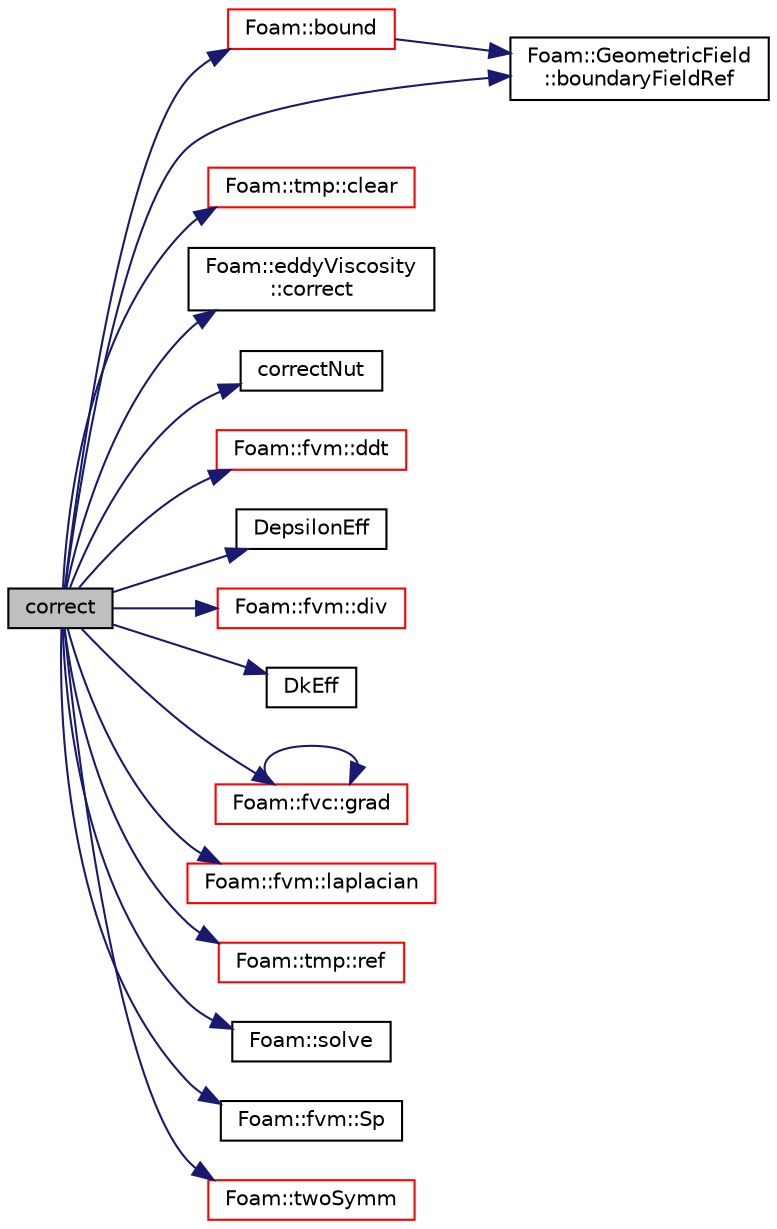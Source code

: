 digraph "correct"
{
  bgcolor="transparent";
  edge [fontname="Helvetica",fontsize="10",labelfontname="Helvetica",labelfontsize="10"];
  node [fontname="Helvetica",fontsize="10",shape=record];
  rankdir="LR";
  Node1 [label="correct",height=0.2,width=0.4,color="black", fillcolor="grey75", style="filled", fontcolor="black"];
  Node1 -> Node2 [color="midnightblue",fontsize="10",style="solid",fontname="Helvetica"];
  Node2 [label="Foam::bound",height=0.2,width=0.4,color="red",URL="$a10979.html#a334b2a2d0ce7997d360f7a018174a077",tooltip="Bound the given scalar field if it has gone unbounded. "];
  Node2 -> Node3 [color="midnightblue",fontsize="10",style="solid",fontname="Helvetica"];
  Node3 [label="Foam::GeometricField\l::boundaryFieldRef",height=0.2,width=0.4,color="black",URL="$a00933.html#af3831c9fea9f6ae7532a6d57cc67c959",tooltip="Return a reference to the boundary field. "];
  Node1 -> Node3 [color="midnightblue",fontsize="10",style="solid",fontname="Helvetica"];
  Node1 -> Node4 [color="midnightblue",fontsize="10",style="solid",fontname="Helvetica"];
  Node4 [label="Foam::tmp::clear",height=0.2,width=0.4,color="red",URL="$a02694.html#a5b0c20bea8c40bf73b3160cb1e0da350",tooltip="If object pointer points to valid object: "];
  Node1 -> Node5 [color="midnightblue",fontsize="10",style="solid",fontname="Helvetica"];
  Node5 [label="Foam::eddyViscosity\l::correct",height=0.2,width=0.4,color="black",URL="$a00620.html#aa4d8a8ca44f2b13f84ba64733f6e0252",tooltip="Solve the turbulence equations and correct the turbulence viscosity. "];
  Node1 -> Node6 [color="midnightblue",fontsize="10",style="solid",fontname="Helvetica"];
  Node6 [label="correctNut",height=0.2,width=0.4,color="black",URL="$a01286.html#aaffe89433f18f1ee4137486e19219448"];
  Node1 -> Node7 [color="midnightblue",fontsize="10",style="solid",fontname="Helvetica"];
  Node7 [label="Foam::fvm::ddt",height=0.2,width=0.4,color="red",URL="$a11015.html#a2d88eca98ab69b84af7ddb96e35f5a44"];
  Node1 -> Node8 [color="midnightblue",fontsize="10",style="solid",fontname="Helvetica"];
  Node8 [label="DepsilonEff",height=0.2,width=0.4,color="black",URL="$a01286.html#a079cdf9f2588b44fd5c527ee8ecfe640",tooltip="Return the effective diffusivity for epsilon. "];
  Node1 -> Node9 [color="midnightblue",fontsize="10",style="solid",fontname="Helvetica"];
  Node9 [label="Foam::fvm::div",height=0.2,width=0.4,color="red",URL="$a11015.html#a058dd4757c11ae656c8d576632b33d25"];
  Node1 -> Node10 [color="midnightblue",fontsize="10",style="solid",fontname="Helvetica"];
  Node10 [label="DkEff",height=0.2,width=0.4,color="black",URL="$a01286.html#a0421738e5e6436aff0032d30e2197338",tooltip="Return the effective diffusivity for k. "];
  Node1 -> Node11 [color="midnightblue",fontsize="10",style="solid",fontname="Helvetica"];
  Node11 [label="Foam::fvc::grad",height=0.2,width=0.4,color="red",URL="$a11014.html#a7c00ec90ecc15ed3005255e42c52827a"];
  Node11 -> Node11 [color="midnightblue",fontsize="10",style="solid",fontname="Helvetica"];
  Node1 -> Node12 [color="midnightblue",fontsize="10",style="solid",fontname="Helvetica"];
  Node12 [label="Foam::fvm::laplacian",height=0.2,width=0.4,color="red",URL="$a11015.html#a05679b154654e47e9f1e2fbd2bc0bae0"];
  Node1 -> Node13 [color="midnightblue",fontsize="10",style="solid",fontname="Helvetica"];
  Node13 [label="Foam::tmp::ref",height=0.2,width=0.4,color="red",URL="$a02694.html#a355da090b61b5b48e7435dec5942b7e9",tooltip="Return non-const reference or generate a fatal error. "];
  Node1 -> Node14 [color="midnightblue",fontsize="10",style="solid",fontname="Helvetica"];
  Node14 [label="Foam::solve",height=0.2,width=0.4,color="black",URL="$a10979.html#a8d0243cca6dbaab978da0126875aa319",tooltip="Solve returning the solution statistics given convergence tolerance. "];
  Node1 -> Node15 [color="midnightblue",fontsize="10",style="solid",fontname="Helvetica"];
  Node15 [label="Foam::fvm::Sp",height=0.2,width=0.4,color="black",URL="$a11015.html#a67e0938495ebeac7ad57361957720554"];
  Node1 -> Node16 [color="midnightblue",fontsize="10",style="solid",fontname="Helvetica"];
  Node16 [label="Foam::twoSymm",height=0.2,width=0.4,color="red",URL="$a10979.html#a446550beb700669a32e76d9b87d5e043"];
}
